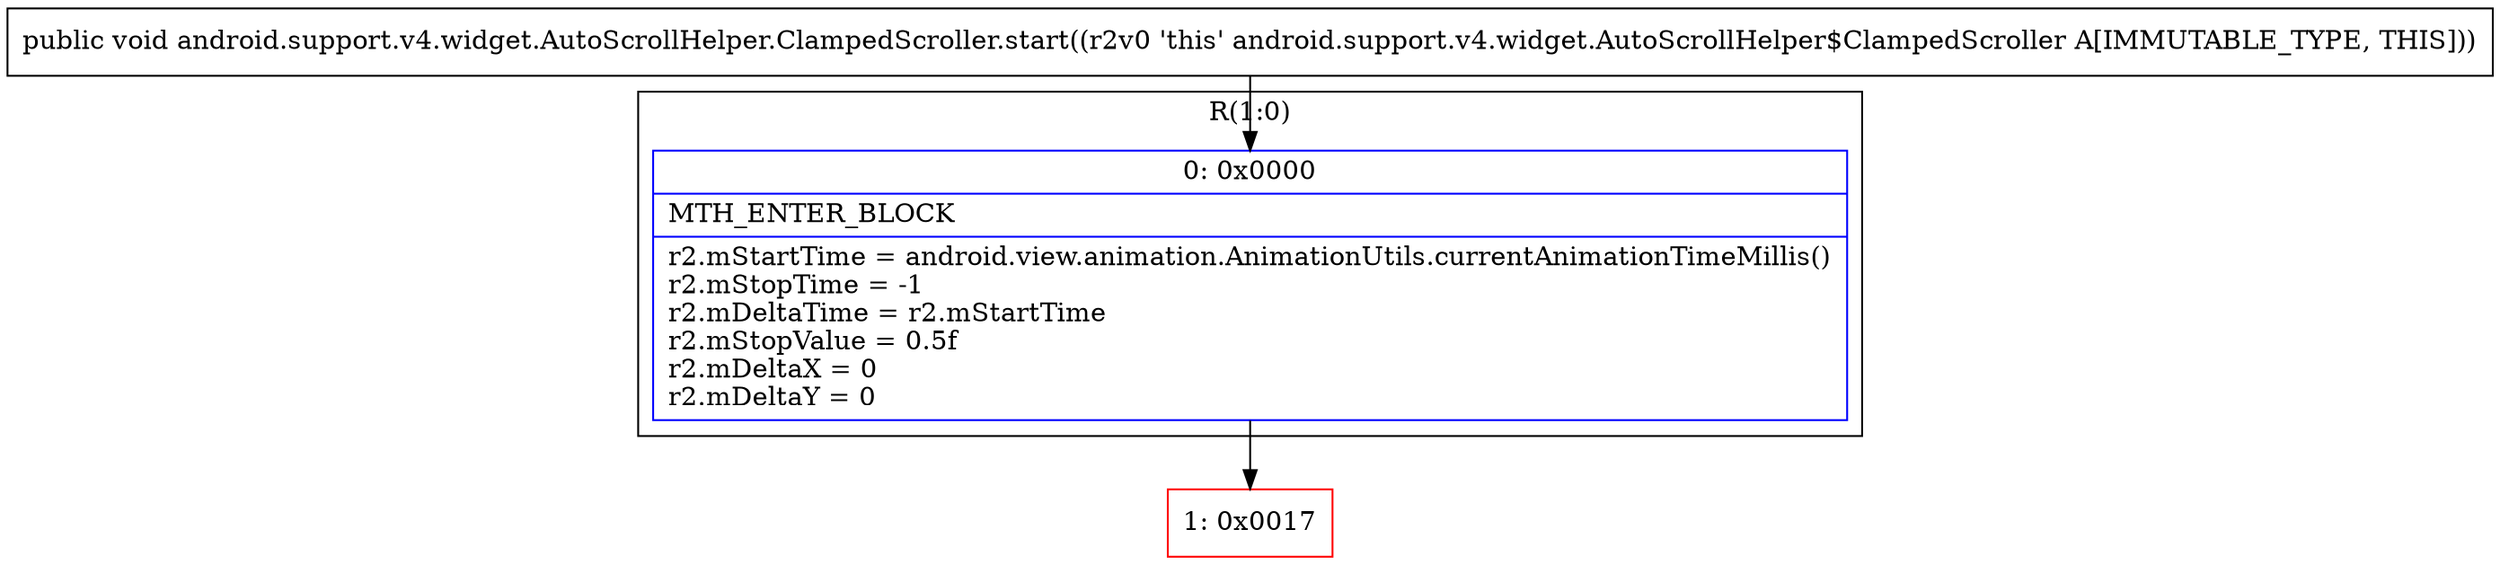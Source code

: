 digraph "CFG forandroid.support.v4.widget.AutoScrollHelper.ClampedScroller.start()V" {
subgraph cluster_Region_638047011 {
label = "R(1:0)";
node [shape=record,color=blue];
Node_0 [shape=record,label="{0\:\ 0x0000|MTH_ENTER_BLOCK\l|r2.mStartTime = android.view.animation.AnimationUtils.currentAnimationTimeMillis()\lr2.mStopTime = \-1\lr2.mDeltaTime = r2.mStartTime\lr2.mStopValue = 0.5f\lr2.mDeltaX = 0\lr2.mDeltaY = 0\l}"];
}
Node_1 [shape=record,color=red,label="{1\:\ 0x0017}"];
MethodNode[shape=record,label="{public void android.support.v4.widget.AutoScrollHelper.ClampedScroller.start((r2v0 'this' android.support.v4.widget.AutoScrollHelper$ClampedScroller A[IMMUTABLE_TYPE, THIS])) }"];
MethodNode -> Node_0;
Node_0 -> Node_1;
}


